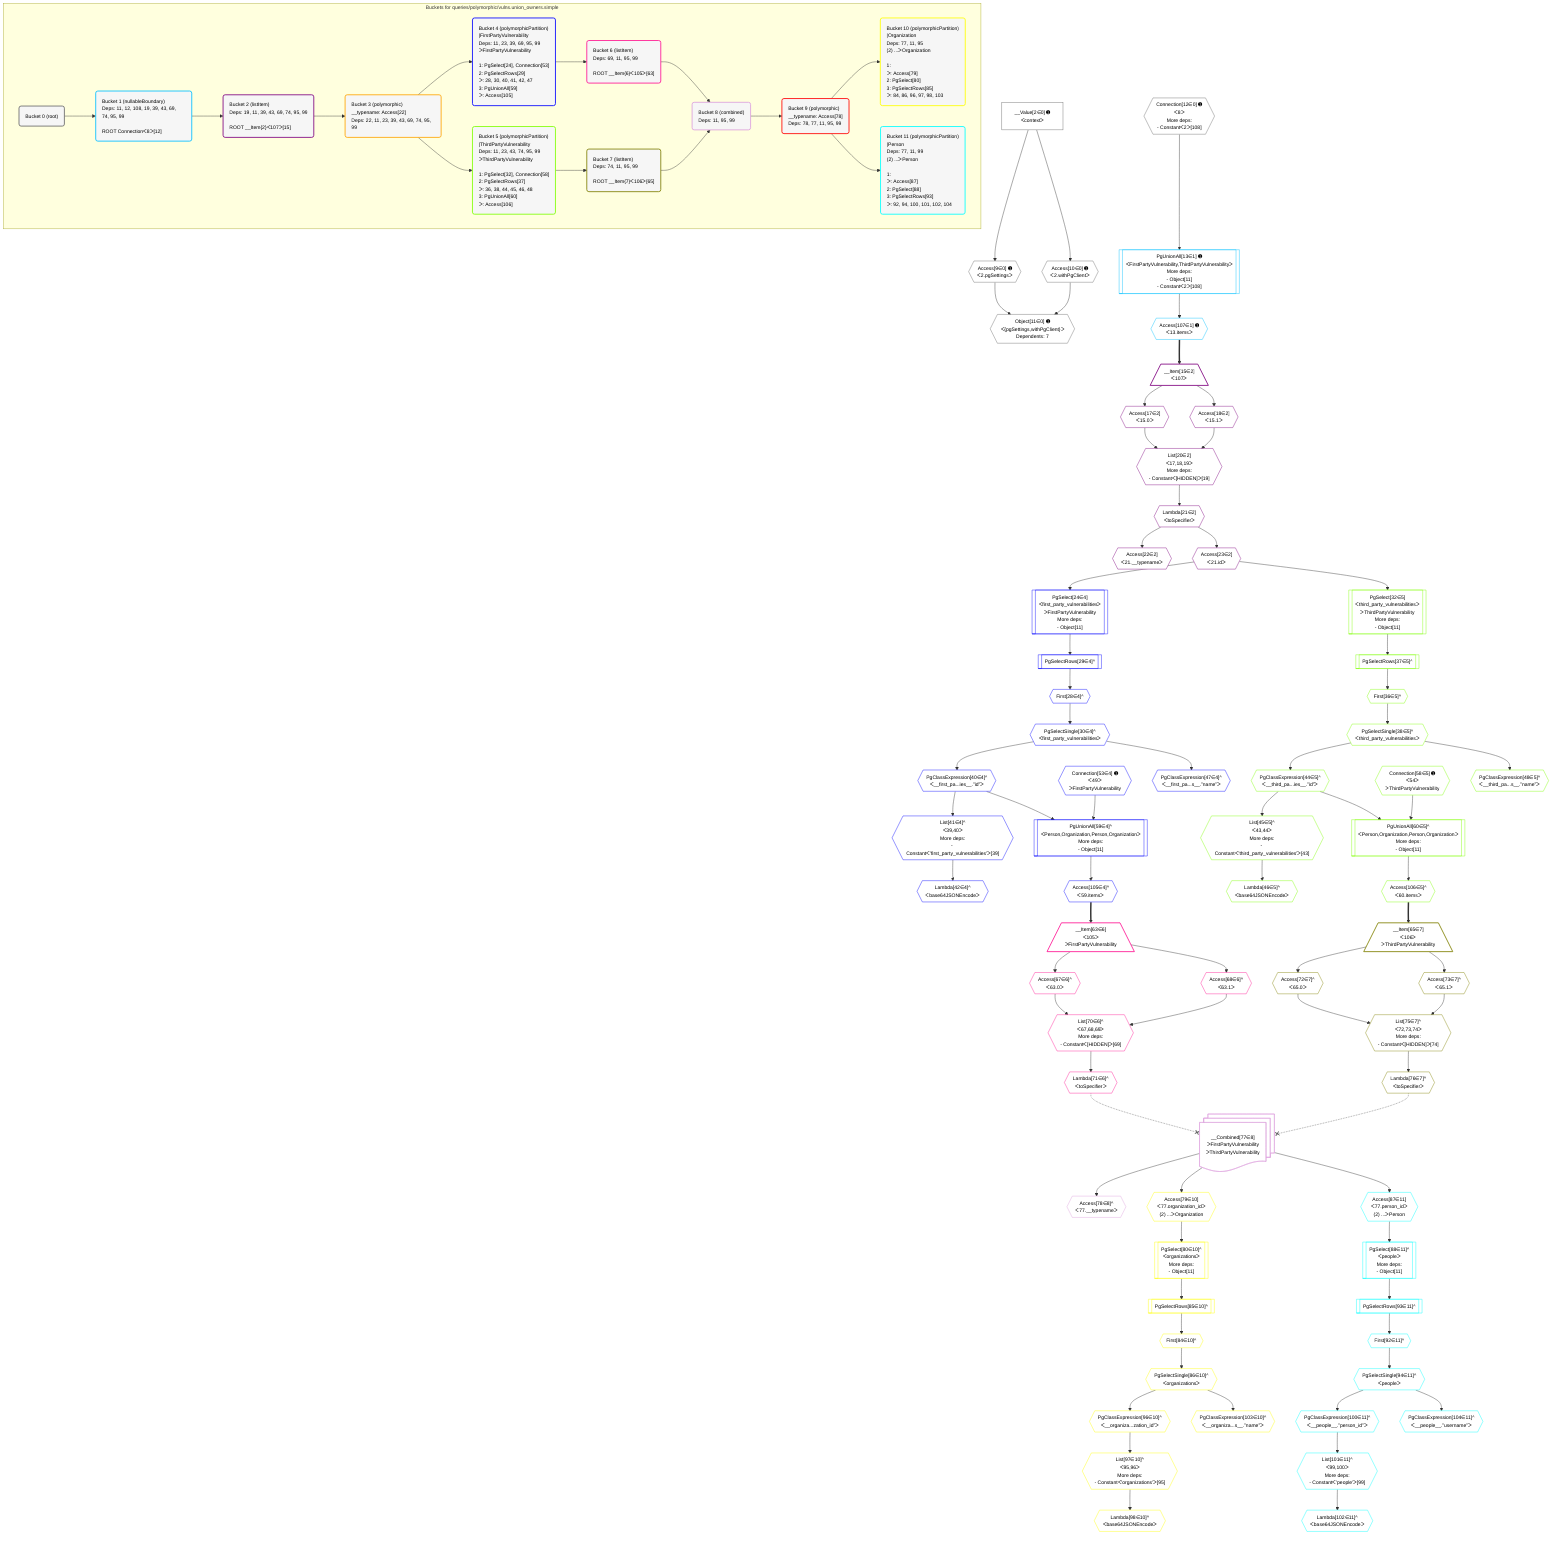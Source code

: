 %%{init: {'themeVariables': { 'fontSize': '12px'}}}%%
graph TD
    classDef path fill:#eee,stroke:#000,color:#000
    classDef plan fill:#fff,stroke-width:1px,color:#000
    classDef itemplan fill:#fff,stroke-width:2px,color:#000
    classDef unbatchedplan fill:#dff,stroke-width:1px,color:#000
    classDef sideeffectplan fill:#fcc,stroke-width:2px,color:#000
    classDef bucket fill:#f6f6f6,color:#000,stroke-width:2px,text-align:left

    subgraph "Buckets for queries/polymorphic/vulns.union_owners.simple"
    Bucket0("Bucket 0 (root)"):::bucket
    Bucket1("Bucket 1 (nullableBoundary)<br />Deps: 11, 12, 108, 19, 39, 43, 69, 74, 95, 99<br /><br />ROOT Connectionᐸ8ᐳ[12]"):::bucket
    Bucket2("Bucket 2 (listItem)<br />Deps: 19, 11, 39, 43, 69, 74, 95, 99<br /><br />ROOT __Item{2}ᐸ107ᐳ[15]"):::bucket
    Bucket3("Bucket 3 (polymorphic)<br />__typename: Access[22]<br />Deps: 22, 11, 23, 39, 43, 69, 74, 95, 99"):::bucket
    Bucket4("Bucket 4 (polymorphicPartition)<br />|FirstPartyVulnerability<br />Deps: 11, 23, 39, 69, 95, 99<br />ᐳFirstPartyVulnerability<br /><br />1: PgSelect[24], Connection[53]<br />2: PgSelectRows[29]<br />ᐳ: 28, 30, 40, 41, 42, 47<br />3: PgUnionAll[59]<br />ᐳ: Access[105]"):::bucket
    Bucket5("Bucket 5 (polymorphicPartition)<br />|ThirdPartyVulnerability<br />Deps: 11, 23, 43, 74, 95, 99<br />ᐳThirdPartyVulnerability<br /><br />1: PgSelect[32], Connection[58]<br />2: PgSelectRows[37]<br />ᐳ: 36, 38, 44, 45, 46, 48<br />3: PgUnionAll[60]<br />ᐳ: Access[106]"):::bucket
    Bucket6("Bucket 6 (listItem)<br />Deps: 69, 11, 95, 99<br /><br />ROOT __Item{6}ᐸ105ᐳ[63]"):::bucket
    Bucket7("Bucket 7 (listItem)<br />Deps: 74, 11, 95, 99<br /><br />ROOT __Item{7}ᐸ106ᐳ[65]"):::bucket
    Bucket8("Bucket 8 (combined)<br />Deps: 11, 95, 99"):::bucket
    Bucket9("Bucket 9 (polymorphic)<br />__typename: Access[78]<br />Deps: 78, 77, 11, 95, 99"):::bucket
    Bucket10("Bucket 10 (polymorphicPartition)<br />|Organization<br />Deps: 77, 11, 95<br />(2) ...ᐳOrganization<br /><br />1: <br />ᐳ: Access[79]<br />2: PgSelect[80]<br />3: PgSelectRows[85]<br />ᐳ: 84, 86, 96, 97, 98, 103"):::bucket
    Bucket11("Bucket 11 (polymorphicPartition)<br />|Person<br />Deps: 77, 11, 99<br />(2) ...ᐳPerson<br /><br />1: <br />ᐳ: Access[87]<br />2: PgSelect[88]<br />3: PgSelectRows[93]<br />ᐳ: 92, 94, 100, 101, 102, 104"):::bucket
    end
    Bucket0 --> Bucket1
    Bucket1 --> Bucket2
    Bucket2 --> Bucket3
    Bucket3 --> Bucket4 & Bucket5
    Bucket4 --> Bucket6
    Bucket5 --> Bucket7
    Bucket6 --> Bucket8
    Bucket7 --> Bucket8
    Bucket8 --> Bucket9
    Bucket9 --> Bucket10 & Bucket11

    %% plan dependencies
    Object11{{"Object[11∈0] ➊<br />ᐸ{pgSettings,withPgClient}ᐳ<br />Dependents: 7"}}:::plan
    Access9{{"Access[9∈0] ➊<br />ᐸ2.pgSettingsᐳ"}}:::plan
    Access10{{"Access[10∈0] ➊<br />ᐸ2.withPgClientᐳ"}}:::plan
    Access9 & Access10 --> Object11
    __Value2["__Value[2∈0] ➊<br />ᐸcontextᐳ"]:::plan
    __Value2 --> Access9
    __Value2 --> Access10
    Connection12{{"Connection[12∈0] ➊<br />ᐸ8ᐳ<br />More deps:<br />- Constantᐸ2ᐳ[108]"}}:::plan
    PgUnionAll13[["PgUnionAll[13∈1] ➊<br />ᐸFirstPartyVulnerability,ThirdPartyVulnerabilityᐳ<br />More deps:<br />- Object[11]<br />- Constantᐸ2ᐳ[108]"]]:::plan
    Connection12 --> PgUnionAll13
    Access107{{"Access[107∈1] ➊<br />ᐸ13.itemsᐳ"}}:::plan
    PgUnionAll13 --> Access107
    List20{{"List[20∈2]<br />ᐸ17,18,19ᐳ<br />More deps:<br />- Constantᐸ[HIDDEN]ᐳ[19]"}}:::plan
    Access17{{"Access[17∈2]<br />ᐸ15.0ᐳ"}}:::plan
    Access18{{"Access[18∈2]<br />ᐸ15.1ᐳ"}}:::plan
    Access17 & Access18 --> List20
    __Item15[/"__Item[15∈2]<br />ᐸ107ᐳ"\]:::itemplan
    Access107 ==> __Item15
    __Item15 --> Access17
    __Item15 --> Access18
    Lambda21{{"Lambda[21∈2]<br />ᐸtoSpecifierᐳ"}}:::plan
    List20 --> Lambda21
    Access22{{"Access[22∈2]<br />ᐸ21.__typenameᐳ"}}:::plan
    Lambda21 --> Access22
    Access23{{"Access[23∈2]<br />ᐸ21.idᐳ"}}:::plan
    Lambda21 --> Access23
    PgUnionAll59[["PgUnionAll[59∈4]^<br />ᐸPerson,Organization,Person,Organizationᐳ<br />More deps:<br />- Object[11]"]]:::plan
    PgClassExpression40{{"PgClassExpression[40∈4]^<br />ᐸ__first_pa...ies__.”id”ᐳ"}}:::plan
    Connection53{{"Connection[53∈4] ➊<br />ᐸ49ᐳ<br />ᐳFirstPartyVulnerability"}}:::plan
    PgClassExpression40 & Connection53 --> PgUnionAll59
    PgSelect24[["PgSelect[24∈4]<br />ᐸfirst_party_vulnerabilitiesᐳ<br />ᐳFirstPartyVulnerability<br />More deps:<br />- Object[11]"]]:::plan
    Access23 --> PgSelect24
    List41{{"List[41∈4]^<br />ᐸ39,40ᐳ<br />More deps:<br />- Constantᐸ'first_party_vulnerabilities'ᐳ[39]"}}:::plan
    PgClassExpression40 --> List41
    First28{{"First[28∈4]^"}}:::plan
    PgSelectRows29[["PgSelectRows[29∈4]^"]]:::plan
    PgSelectRows29 --> First28
    PgSelect24 --> PgSelectRows29
    PgSelectSingle30{{"PgSelectSingle[30∈4]^<br />ᐸfirst_party_vulnerabilitiesᐳ"}}:::plan
    First28 --> PgSelectSingle30
    PgSelectSingle30 --> PgClassExpression40
    Lambda42{{"Lambda[42∈4]^<br />ᐸbase64JSONEncodeᐳ"}}:::plan
    List41 --> Lambda42
    PgClassExpression47{{"PgClassExpression[47∈4]^<br />ᐸ__first_pa...s__.”name”ᐳ"}}:::plan
    PgSelectSingle30 --> PgClassExpression47
    Access105{{"Access[105∈4]^<br />ᐸ59.itemsᐳ"}}:::plan
    PgUnionAll59 --> Access105
    PgUnionAll60[["PgUnionAll[60∈5]^<br />ᐸPerson,Organization,Person,Organizationᐳ<br />More deps:<br />- Object[11]"]]:::plan
    PgClassExpression44{{"PgClassExpression[44∈5]^<br />ᐸ__third_pa...ies__.”id”ᐳ"}}:::plan
    Connection58{{"Connection[58∈5] ➊<br />ᐸ54ᐳ<br />ᐳThirdPartyVulnerability"}}:::plan
    PgClassExpression44 & Connection58 --> PgUnionAll60
    PgSelect32[["PgSelect[32∈5]<br />ᐸthird_party_vulnerabilitiesᐳ<br />ᐳThirdPartyVulnerability<br />More deps:<br />- Object[11]"]]:::plan
    Access23 --> PgSelect32
    List45{{"List[45∈5]^<br />ᐸ43,44ᐳ<br />More deps:<br />- Constantᐸ'third_party_vulnerabilities'ᐳ[43]"}}:::plan
    PgClassExpression44 --> List45
    First36{{"First[36∈5]^"}}:::plan
    PgSelectRows37[["PgSelectRows[37∈5]^"]]:::plan
    PgSelectRows37 --> First36
    PgSelect32 --> PgSelectRows37
    PgSelectSingle38{{"PgSelectSingle[38∈5]^<br />ᐸthird_party_vulnerabilitiesᐳ"}}:::plan
    First36 --> PgSelectSingle38
    PgSelectSingle38 --> PgClassExpression44
    Lambda46{{"Lambda[46∈5]^<br />ᐸbase64JSONEncodeᐳ"}}:::plan
    List45 --> Lambda46
    PgClassExpression48{{"PgClassExpression[48∈5]^<br />ᐸ__third_pa...s__.”name”ᐳ"}}:::plan
    PgSelectSingle38 --> PgClassExpression48
    Access106{{"Access[106∈5]^<br />ᐸ60.itemsᐳ"}}:::plan
    PgUnionAll60 --> Access106
    List70{{"List[70∈6]^<br />ᐸ67,68,69ᐳ<br />More deps:<br />- Constantᐸ[HIDDEN]ᐳ[69]"}}:::plan
    Access67{{"Access[67∈6]^<br />ᐸ63.0ᐳ"}}:::plan
    Access68{{"Access[68∈6]^<br />ᐸ63.1ᐳ"}}:::plan
    Access67 & Access68 --> List70
    __Item63[/"__Item[63∈6]<br />ᐸ105ᐳ<br />ᐳFirstPartyVulnerability"\]:::itemplan
    Access105 ==> __Item63
    __Item63 --> Access67
    __Item63 --> Access68
    Lambda71{{"Lambda[71∈6]^<br />ᐸtoSpecifierᐳ"}}:::plan
    List70 --> Lambda71
    List75{{"List[75∈7]^<br />ᐸ72,73,74ᐳ<br />More deps:<br />- Constantᐸ[HIDDEN]ᐳ[74]"}}:::plan
    Access72{{"Access[72∈7]^<br />ᐸ65.0ᐳ"}}:::plan
    Access73{{"Access[73∈7]^<br />ᐸ65.1ᐳ"}}:::plan
    Access72 & Access73 --> List75
    __Item65[/"__Item[65∈7]<br />ᐸ106ᐳ<br />ᐳThirdPartyVulnerability"\]:::itemplan
    Access106 ==> __Item65
    __Item65 --> Access72
    __Item65 --> Access73
    Lambda76{{"Lambda[76∈7]^<br />ᐸtoSpecifierᐳ"}}:::plan
    List75 --> Lambda76
    Access78{{"Access[78∈8]^<br />ᐸ77.__typenameᐳ"}}:::plan
    __Value77:::plan@{shape: docs, label: "__Combined[77∈8]<br />ᐳFirstPartyVulnerability<br />ᐳThirdPartyVulnerability"}
    __Value77 --> Access78
    PgSelect80[["PgSelect[80∈10]^<br />ᐸorganizationsᐳ<br />More deps:<br />- Object[11]"]]:::plan
    Access79{{"Access[79∈10]<br />ᐸ77.organization_idᐳ<br />(2) ...ᐳOrganization"}}:::plan
    Access79 --> PgSelect80
    List97{{"List[97∈10]^<br />ᐸ95,96ᐳ<br />More deps:<br />- Constantᐸ'organizations'ᐳ[95]"}}:::plan
    PgClassExpression96{{"PgClassExpression[96∈10]^<br />ᐸ__organiza...zation_id”ᐳ"}}:::plan
    PgClassExpression96 --> List97
    __Value77 --> Access79
    First84{{"First[84∈10]^"}}:::plan
    PgSelectRows85[["PgSelectRows[85∈10]^"]]:::plan
    PgSelectRows85 --> First84
    PgSelect80 --> PgSelectRows85
    PgSelectSingle86{{"PgSelectSingle[86∈10]^<br />ᐸorganizationsᐳ"}}:::plan
    First84 --> PgSelectSingle86
    PgSelectSingle86 --> PgClassExpression96
    Lambda98{{"Lambda[98∈10]^<br />ᐸbase64JSONEncodeᐳ"}}:::plan
    List97 --> Lambda98
    PgClassExpression103{{"PgClassExpression[103∈10]^<br />ᐸ__organiza...s__.”name”ᐳ"}}:::plan
    PgSelectSingle86 --> PgClassExpression103
    PgSelect88[["PgSelect[88∈11]^<br />ᐸpeopleᐳ<br />More deps:<br />- Object[11]"]]:::plan
    Access87{{"Access[87∈11]<br />ᐸ77.person_idᐳ<br />(2) ...ᐳPerson"}}:::plan
    Access87 --> PgSelect88
    List101{{"List[101∈11]^<br />ᐸ99,100ᐳ<br />More deps:<br />- Constantᐸ'people'ᐳ[99]"}}:::plan
    PgClassExpression100{{"PgClassExpression[100∈11]^<br />ᐸ__people__.”person_id”ᐳ"}}:::plan
    PgClassExpression100 --> List101
    __Value77 --> Access87
    First92{{"First[92∈11]^"}}:::plan
    PgSelectRows93[["PgSelectRows[93∈11]^"]]:::plan
    PgSelectRows93 --> First92
    PgSelect88 --> PgSelectRows93
    PgSelectSingle94{{"PgSelectSingle[94∈11]^<br />ᐸpeopleᐳ"}}:::plan
    First92 --> PgSelectSingle94
    PgSelectSingle94 --> PgClassExpression100
    Lambda102{{"Lambda[102∈11]^<br />ᐸbase64JSONEncodeᐳ"}}:::plan
    List101 --> Lambda102
    PgClassExpression104{{"PgClassExpression[104∈11]^<br />ᐸ__people__.”username”ᐳ"}}:::plan
    PgSelectSingle94 --> PgClassExpression104

    %% define steps
    classDef bucket0 stroke:#696969
    class Bucket0,__Value2,Access9,Access10,Object11,Connection12 bucket0
    classDef bucket1 stroke:#00bfff
    class Bucket1,PgUnionAll13,Access107 bucket1
    classDef bucket2 stroke:#7f007f
    class Bucket2,__Item15,Access17,Access18,List20,Lambda21,Access22,Access23 bucket2
    classDef bucket3 stroke:#ffa500
    class Bucket3 bucket3
    classDef bucket4 stroke:#0000ff
    class Bucket4,PgSelect24,First28,PgSelectRows29,PgSelectSingle30,PgClassExpression40,List41,Lambda42,PgClassExpression47,Connection53,PgUnionAll59,Access105 bucket4
    classDef bucket5 stroke:#7fff00
    class Bucket5,PgSelect32,First36,PgSelectRows37,PgSelectSingle38,PgClassExpression44,List45,Lambda46,PgClassExpression48,Connection58,PgUnionAll60,Access106 bucket5
    classDef bucket6 stroke:#ff1493
    class Bucket6,__Item63,Access67,Access68,List70,Lambda71 bucket6
    classDef bucket7 stroke:#808000
    class Bucket7,__Item65,Access72,Access73,List75,Lambda76 bucket7
    classDef bucket8 stroke:#dda0dd
    class Bucket8,__Value77,Access78 bucket8
    classDef bucket9 stroke:#ff0000
    class Bucket9 bucket9
    classDef bucket10 stroke:#ffff00
    class Bucket10,Access79,PgSelect80,First84,PgSelectRows85,PgSelectSingle86,PgClassExpression96,List97,Lambda98,PgClassExpression103 bucket10
    classDef bucket11 stroke:#00ffff
    class Bucket11,Access87,PgSelect88,First92,PgSelectRows93,PgSelectSingle94,PgClassExpression100,List101,Lambda102,PgClassExpression104 bucket11

    Lambda71 -.-x __Value77
    Lambda76 -.-x __Value77